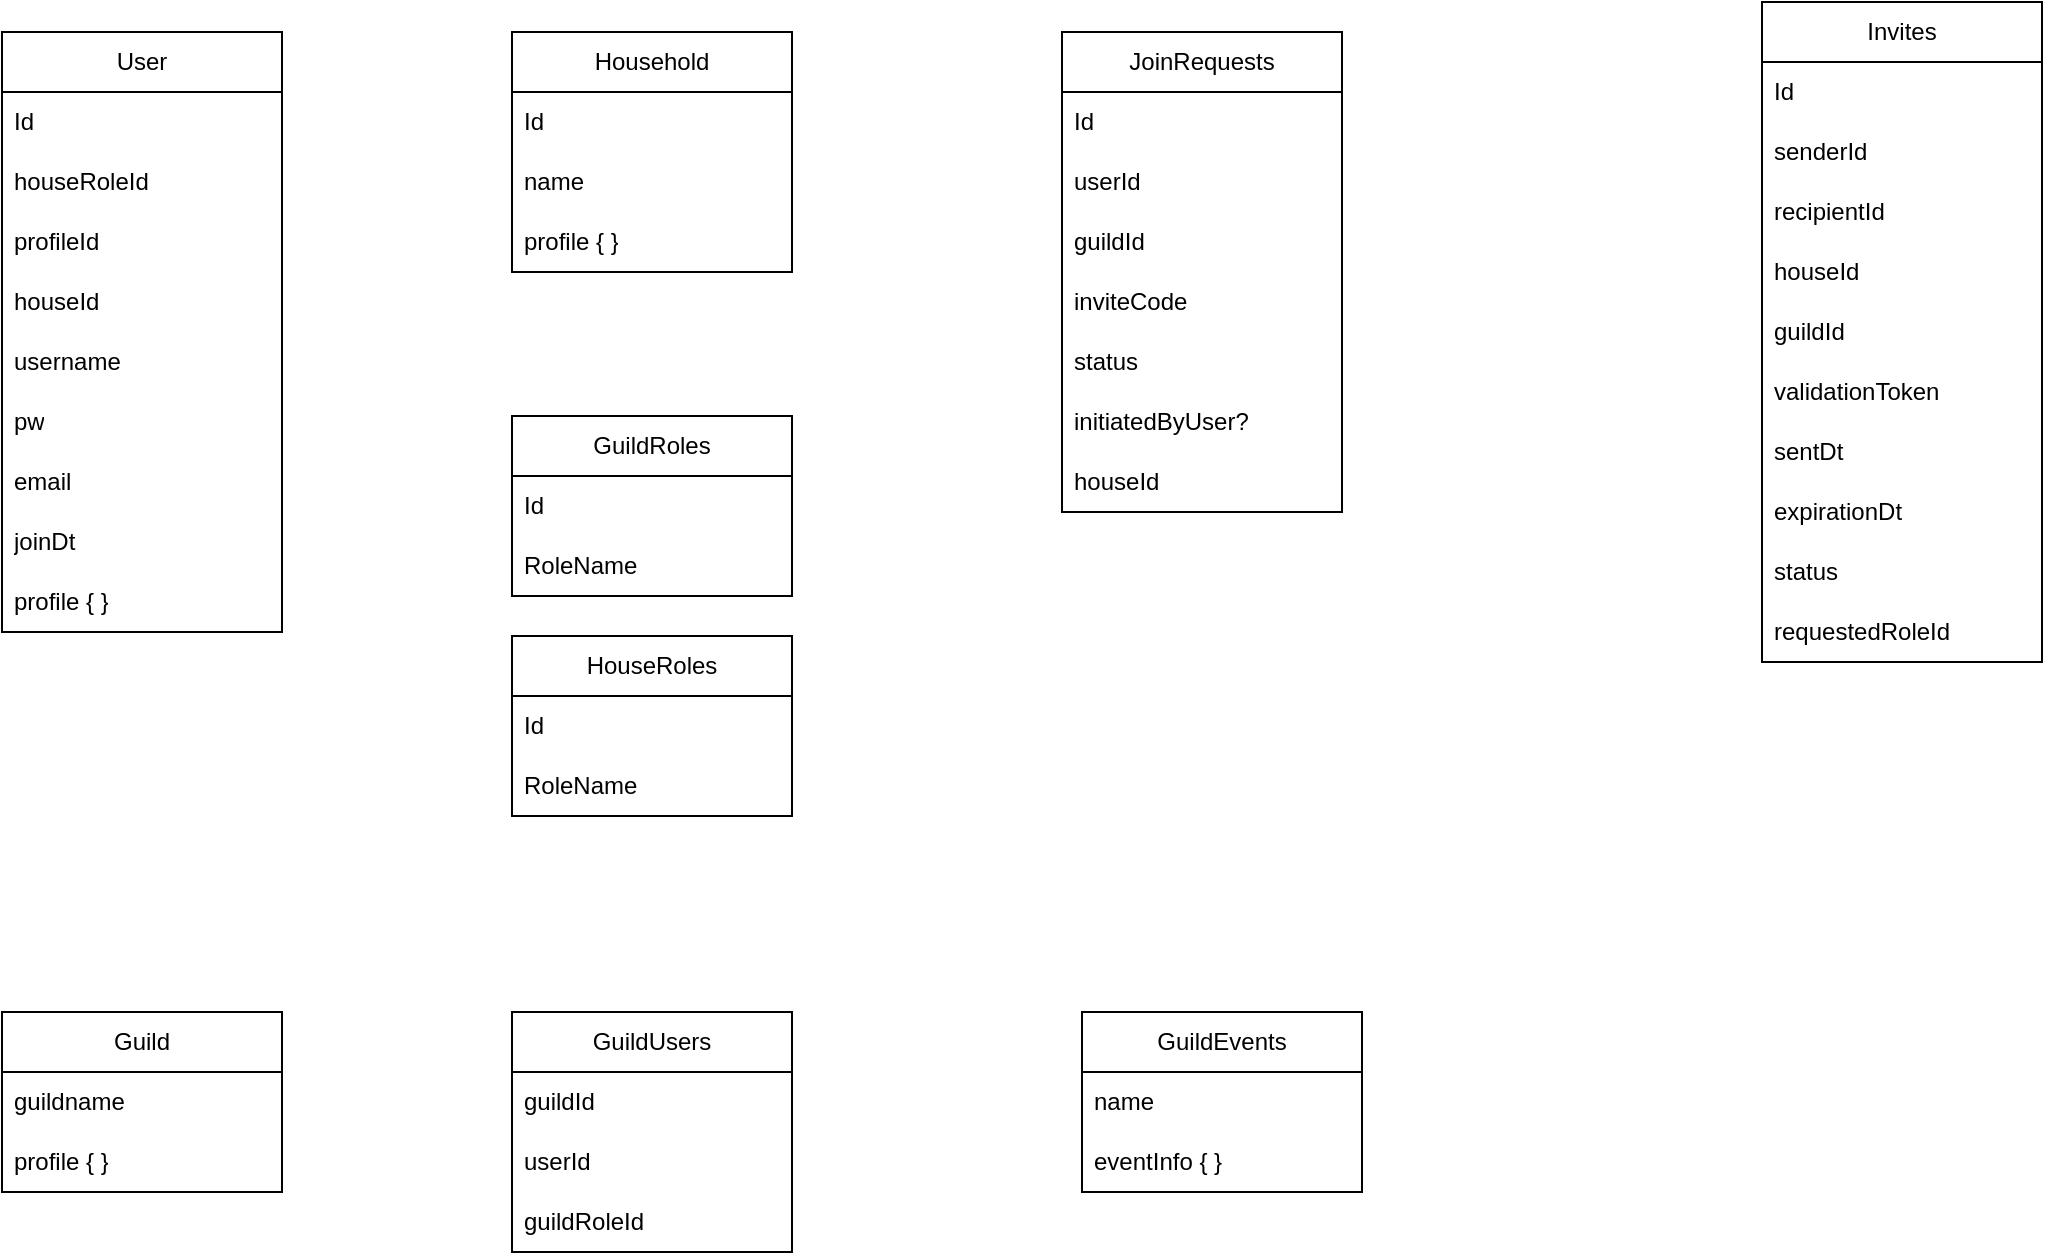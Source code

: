 <mxfile version="23.0.2" type="device">
  <diagram name="Page-1" id="X0s-m6jBx2qHv2Oh81oE">
    <mxGraphModel dx="1329" dy="1080" grid="1" gridSize="10" guides="1" tooltips="1" connect="1" arrows="1" fold="1" page="1" pageScale="1" pageWidth="850" pageHeight="1100" math="0" shadow="0">
      <root>
        <mxCell id="0" />
        <mxCell id="1" parent="0" />
        <mxCell id="xjD7mvp7fWhBBpH1s1Fi-1" value="User" style="swimlane;fontStyle=0;childLayout=stackLayout;horizontal=1;startSize=30;horizontalStack=0;resizeParent=1;resizeParentMax=0;resizeLast=0;collapsible=1;marginBottom=0;whiteSpace=wrap;html=1;" parent="1" vertex="1">
          <mxGeometry x="100" y="50" width="140" height="300" as="geometry" />
        </mxCell>
        <mxCell id="xjD7mvp7fWhBBpH1s1Fi-33" value="Id" style="text;strokeColor=none;fillColor=none;align=left;verticalAlign=middle;spacingLeft=4;spacingRight=4;overflow=hidden;points=[[0,0.5],[1,0.5]];portConstraint=eastwest;rotatable=0;whiteSpace=wrap;html=1;" parent="xjD7mvp7fWhBBpH1s1Fi-1" vertex="1">
          <mxGeometry y="30" width="140" height="30" as="geometry" />
        </mxCell>
        <mxCell id="xjD7mvp7fWhBBpH1s1Fi-27" value="houseRoleId" style="text;strokeColor=none;fillColor=none;align=left;verticalAlign=middle;spacingLeft=4;spacingRight=4;overflow=hidden;points=[[0,0.5],[1,0.5]];portConstraint=eastwest;rotatable=0;whiteSpace=wrap;html=1;" parent="xjD7mvp7fWhBBpH1s1Fi-1" vertex="1">
          <mxGeometry y="60" width="140" height="30" as="geometry" />
        </mxCell>
        <mxCell id="xjD7mvp7fWhBBpH1s1Fi-18" value="profileId" style="text;strokeColor=none;fillColor=none;align=left;verticalAlign=middle;spacingLeft=4;spacingRight=4;overflow=hidden;points=[[0,0.5],[1,0.5]];portConstraint=eastwest;rotatable=0;whiteSpace=wrap;html=1;" parent="xjD7mvp7fWhBBpH1s1Fi-1" vertex="1">
          <mxGeometry y="90" width="140" height="30" as="geometry" />
        </mxCell>
        <mxCell id="xjD7mvp7fWhBBpH1s1Fi-17" value="houseId" style="text;strokeColor=none;fillColor=none;align=left;verticalAlign=middle;spacingLeft=4;spacingRight=4;overflow=hidden;points=[[0,0.5],[1,0.5]];portConstraint=eastwest;rotatable=0;whiteSpace=wrap;html=1;" parent="xjD7mvp7fWhBBpH1s1Fi-1" vertex="1">
          <mxGeometry y="120" width="140" height="30" as="geometry" />
        </mxCell>
        <mxCell id="xjD7mvp7fWhBBpH1s1Fi-2" value="username" style="text;strokeColor=none;fillColor=none;align=left;verticalAlign=middle;spacingLeft=4;spacingRight=4;overflow=hidden;points=[[0,0.5],[1,0.5]];portConstraint=eastwest;rotatable=0;whiteSpace=wrap;html=1;" parent="xjD7mvp7fWhBBpH1s1Fi-1" vertex="1">
          <mxGeometry y="150" width="140" height="30" as="geometry" />
        </mxCell>
        <mxCell id="xjD7mvp7fWhBBpH1s1Fi-4" value="pw" style="text;strokeColor=none;fillColor=none;align=left;verticalAlign=middle;spacingLeft=4;spacingRight=4;overflow=hidden;points=[[0,0.5],[1,0.5]];portConstraint=eastwest;rotatable=0;whiteSpace=wrap;html=1;" parent="xjD7mvp7fWhBBpH1s1Fi-1" vertex="1">
          <mxGeometry y="180" width="140" height="30" as="geometry" />
        </mxCell>
        <mxCell id="xjD7mvp7fWhBBpH1s1Fi-3" value="email" style="text;strokeColor=none;fillColor=none;align=left;verticalAlign=middle;spacingLeft=4;spacingRight=4;overflow=hidden;points=[[0,0.5],[1,0.5]];portConstraint=eastwest;rotatable=0;whiteSpace=wrap;html=1;" parent="xjD7mvp7fWhBBpH1s1Fi-1" vertex="1">
          <mxGeometry y="210" width="140" height="30" as="geometry" />
        </mxCell>
        <mxCell id="xjD7mvp7fWhBBpH1s1Fi-40" value="joinDt&lt;br&gt;" style="text;strokeColor=none;fillColor=none;align=left;verticalAlign=middle;spacingLeft=4;spacingRight=4;overflow=hidden;points=[[0,0.5],[1,0.5]];portConstraint=eastwest;rotatable=0;whiteSpace=wrap;html=1;" parent="xjD7mvp7fWhBBpH1s1Fi-1" vertex="1">
          <mxGeometry y="240" width="140" height="30" as="geometry" />
        </mxCell>
        <mxCell id="xjD7mvp7fWhBBpH1s1Fi-48" value="profile { }" style="text;strokeColor=none;fillColor=none;align=left;verticalAlign=middle;spacingLeft=4;spacingRight=4;overflow=hidden;points=[[0,0.5],[1,0.5]];portConstraint=eastwest;rotatable=0;whiteSpace=wrap;html=1;" parent="xjD7mvp7fWhBBpH1s1Fi-1" vertex="1">
          <mxGeometry y="270" width="140" height="30" as="geometry" />
        </mxCell>
        <mxCell id="xjD7mvp7fWhBBpH1s1Fi-5" value="Household" style="swimlane;fontStyle=0;childLayout=stackLayout;horizontal=1;startSize=30;horizontalStack=0;resizeParent=1;resizeParentMax=0;resizeLast=0;collapsible=1;marginBottom=0;whiteSpace=wrap;html=1;" parent="1" vertex="1">
          <mxGeometry x="355" y="50" width="140" height="120" as="geometry" />
        </mxCell>
        <mxCell id="xjD7mvp7fWhBBpH1s1Fi-7" value="Id" style="text;strokeColor=none;fillColor=none;align=left;verticalAlign=middle;spacingLeft=4;spacingRight=4;overflow=hidden;points=[[0,0.5],[1,0.5]];portConstraint=eastwest;rotatable=0;whiteSpace=wrap;html=1;" parent="xjD7mvp7fWhBBpH1s1Fi-5" vertex="1">
          <mxGeometry y="30" width="140" height="30" as="geometry" />
        </mxCell>
        <mxCell id="xjD7mvp7fWhBBpH1s1Fi-6" value="name" style="text;strokeColor=none;fillColor=none;align=left;verticalAlign=middle;spacingLeft=4;spacingRight=4;overflow=hidden;points=[[0,0.5],[1,0.5]];portConstraint=eastwest;rotatable=0;whiteSpace=wrap;html=1;" parent="xjD7mvp7fWhBBpH1s1Fi-5" vertex="1">
          <mxGeometry y="60" width="140" height="30" as="geometry" />
        </mxCell>
        <mxCell id="xjD7mvp7fWhBBpH1s1Fi-41" value="profile { }" style="text;strokeColor=none;fillColor=none;align=left;verticalAlign=middle;spacingLeft=4;spacingRight=4;overflow=hidden;points=[[0,0.5],[1,0.5]];portConstraint=eastwest;rotatable=0;whiteSpace=wrap;html=1;" parent="xjD7mvp7fWhBBpH1s1Fi-5" vertex="1">
          <mxGeometry y="90" width="140" height="30" as="geometry" />
        </mxCell>
        <mxCell id="xjD7mvp7fWhBBpH1s1Fi-9" value="Guild" style="swimlane;fontStyle=0;childLayout=stackLayout;horizontal=1;startSize=30;horizontalStack=0;resizeParent=1;resizeParentMax=0;resizeLast=0;collapsible=1;marginBottom=0;whiteSpace=wrap;html=1;" parent="1" vertex="1">
          <mxGeometry x="100" y="540" width="140" height="90" as="geometry" />
        </mxCell>
        <mxCell id="xjD7mvp7fWhBBpH1s1Fi-10" value="guildname" style="text;strokeColor=none;fillColor=none;align=left;verticalAlign=middle;spacingLeft=4;spacingRight=4;overflow=hidden;points=[[0,0.5],[1,0.5]];portConstraint=eastwest;rotatable=0;whiteSpace=wrap;html=1;" parent="xjD7mvp7fWhBBpH1s1Fi-9" vertex="1">
          <mxGeometry y="30" width="140" height="30" as="geometry" />
        </mxCell>
        <mxCell id="xjD7mvp7fWhBBpH1s1Fi-71" value="profile { }" style="text;strokeColor=none;fillColor=none;align=left;verticalAlign=middle;spacingLeft=4;spacingRight=4;overflow=hidden;points=[[0,0.5],[1,0.5]];portConstraint=eastwest;rotatable=0;whiteSpace=wrap;html=1;" parent="xjD7mvp7fWhBBpH1s1Fi-9" vertex="1">
          <mxGeometry y="60" width="140" height="30" as="geometry" />
        </mxCell>
        <mxCell id="xjD7mvp7fWhBBpH1s1Fi-28" value="HouseRoles" style="swimlane;fontStyle=0;childLayout=stackLayout;horizontal=1;startSize=30;horizontalStack=0;resizeParent=1;resizeParentMax=0;resizeLast=0;collapsible=1;marginBottom=0;whiteSpace=wrap;html=1;" parent="1" vertex="1">
          <mxGeometry x="355" y="352" width="140" height="90" as="geometry" />
        </mxCell>
        <mxCell id="xjD7mvp7fWhBBpH1s1Fi-29" value="Id" style="text;strokeColor=none;fillColor=none;align=left;verticalAlign=middle;spacingLeft=4;spacingRight=4;overflow=hidden;points=[[0,0.5],[1,0.5]];portConstraint=eastwest;rotatable=0;whiteSpace=wrap;html=1;" parent="xjD7mvp7fWhBBpH1s1Fi-28" vertex="1">
          <mxGeometry y="30" width="140" height="30" as="geometry" />
        </mxCell>
        <mxCell id="xjD7mvp7fWhBBpH1s1Fi-30" value="RoleName" style="text;strokeColor=none;fillColor=none;align=left;verticalAlign=middle;spacingLeft=4;spacingRight=4;overflow=hidden;points=[[0,0.5],[1,0.5]];portConstraint=eastwest;rotatable=0;whiteSpace=wrap;html=1;" parent="xjD7mvp7fWhBBpH1s1Fi-28" vertex="1">
          <mxGeometry y="60" width="140" height="30" as="geometry" />
        </mxCell>
        <mxCell id="xjD7mvp7fWhBBpH1s1Fi-34" value="GuildUsers" style="swimlane;fontStyle=0;childLayout=stackLayout;horizontal=1;startSize=30;horizontalStack=0;resizeParent=1;resizeParentMax=0;resizeLast=0;collapsible=1;marginBottom=0;whiteSpace=wrap;html=1;" parent="1" vertex="1">
          <mxGeometry x="355" y="540" width="140" height="120" as="geometry" />
        </mxCell>
        <mxCell id="xjD7mvp7fWhBBpH1s1Fi-35" value="guildId" style="text;strokeColor=none;fillColor=none;align=left;verticalAlign=middle;spacingLeft=4;spacingRight=4;overflow=hidden;points=[[0,0.5],[1,0.5]];portConstraint=eastwest;rotatable=0;whiteSpace=wrap;html=1;" parent="xjD7mvp7fWhBBpH1s1Fi-34" vertex="1">
          <mxGeometry y="30" width="140" height="30" as="geometry" />
        </mxCell>
        <mxCell id="xjD7mvp7fWhBBpH1s1Fi-36" value="userId" style="text;strokeColor=none;fillColor=none;align=left;verticalAlign=middle;spacingLeft=4;spacingRight=4;overflow=hidden;points=[[0,0.5],[1,0.5]];portConstraint=eastwest;rotatable=0;whiteSpace=wrap;html=1;" parent="xjD7mvp7fWhBBpH1s1Fi-34" vertex="1">
          <mxGeometry y="60" width="140" height="30" as="geometry" />
        </mxCell>
        <mxCell id="xjD7mvp7fWhBBpH1s1Fi-42" value="guildRoleId" style="text;strokeColor=none;fillColor=none;align=left;verticalAlign=middle;spacingLeft=4;spacingRight=4;overflow=hidden;points=[[0,0.5],[1,0.5]];portConstraint=eastwest;rotatable=0;whiteSpace=wrap;html=1;" parent="xjD7mvp7fWhBBpH1s1Fi-34" vertex="1">
          <mxGeometry y="90" width="140" height="30" as="geometry" />
        </mxCell>
        <mxCell id="xjD7mvp7fWhBBpH1s1Fi-45" value="GuildRoles" style="swimlane;fontStyle=0;childLayout=stackLayout;horizontal=1;startSize=30;horizontalStack=0;resizeParent=1;resizeParentMax=0;resizeLast=0;collapsible=1;marginBottom=0;whiteSpace=wrap;html=1;" parent="1" vertex="1">
          <mxGeometry x="355" y="242" width="140" height="90" as="geometry" />
        </mxCell>
        <mxCell id="xjD7mvp7fWhBBpH1s1Fi-46" value="Id" style="text;strokeColor=none;fillColor=none;align=left;verticalAlign=middle;spacingLeft=4;spacingRight=4;overflow=hidden;points=[[0,0.5],[1,0.5]];portConstraint=eastwest;rotatable=0;whiteSpace=wrap;html=1;" parent="xjD7mvp7fWhBBpH1s1Fi-45" vertex="1">
          <mxGeometry y="30" width="140" height="30" as="geometry" />
        </mxCell>
        <mxCell id="xjD7mvp7fWhBBpH1s1Fi-47" value="RoleName" style="text;strokeColor=none;fillColor=none;align=left;verticalAlign=middle;spacingLeft=4;spacingRight=4;overflow=hidden;points=[[0,0.5],[1,0.5]];portConstraint=eastwest;rotatable=0;whiteSpace=wrap;html=1;" parent="xjD7mvp7fWhBBpH1s1Fi-45" vertex="1">
          <mxGeometry y="60" width="140" height="30" as="geometry" />
        </mxCell>
        <mxCell id="xjD7mvp7fWhBBpH1s1Fi-50" value="Invites" style="swimlane;fontStyle=0;childLayout=stackLayout;horizontal=1;startSize=30;horizontalStack=0;resizeParent=1;resizeParentMax=0;resizeLast=0;collapsible=1;marginBottom=0;whiteSpace=wrap;html=1;" parent="1" vertex="1">
          <mxGeometry x="980" y="35" width="140" height="330" as="geometry" />
        </mxCell>
        <mxCell id="xjD7mvp7fWhBBpH1s1Fi-51" value="Id" style="text;strokeColor=none;fillColor=none;align=left;verticalAlign=middle;spacingLeft=4;spacingRight=4;overflow=hidden;points=[[0,0.5],[1,0.5]];portConstraint=eastwest;rotatable=0;whiteSpace=wrap;html=1;" parent="xjD7mvp7fWhBBpH1s1Fi-50" vertex="1">
          <mxGeometry y="30" width="140" height="30" as="geometry" />
        </mxCell>
        <mxCell id="xjD7mvp7fWhBBpH1s1Fi-52" value="senderId" style="text;strokeColor=none;fillColor=none;align=left;verticalAlign=middle;spacingLeft=4;spacingRight=4;overflow=hidden;points=[[0,0.5],[1,0.5]];portConstraint=eastwest;rotatable=0;whiteSpace=wrap;html=1;" parent="xjD7mvp7fWhBBpH1s1Fi-50" vertex="1">
          <mxGeometry y="60" width="140" height="30" as="geometry" />
        </mxCell>
        <mxCell id="xjD7mvp7fWhBBpH1s1Fi-53" value="recipientId" style="text;strokeColor=none;fillColor=none;align=left;verticalAlign=middle;spacingLeft=4;spacingRight=4;overflow=hidden;points=[[0,0.5],[1,0.5]];portConstraint=eastwest;rotatable=0;whiteSpace=wrap;html=1;" parent="xjD7mvp7fWhBBpH1s1Fi-50" vertex="1">
          <mxGeometry y="90" width="140" height="30" as="geometry" />
        </mxCell>
        <mxCell id="xjD7mvp7fWhBBpH1s1Fi-58" value="houseId" style="text;strokeColor=none;fillColor=none;align=left;verticalAlign=middle;spacingLeft=4;spacingRight=4;overflow=hidden;points=[[0,0.5],[1,0.5]];portConstraint=eastwest;rotatable=0;whiteSpace=wrap;html=1;" parent="xjD7mvp7fWhBBpH1s1Fi-50" vertex="1">
          <mxGeometry y="120" width="140" height="30" as="geometry" />
        </mxCell>
        <mxCell id="xjD7mvp7fWhBBpH1s1Fi-66" value="guildId" style="text;strokeColor=none;fillColor=none;align=left;verticalAlign=middle;spacingLeft=4;spacingRight=4;overflow=hidden;points=[[0,0.5],[1,0.5]];portConstraint=eastwest;rotatable=0;whiteSpace=wrap;html=1;" parent="xjD7mvp7fWhBBpH1s1Fi-50" vertex="1">
          <mxGeometry y="150" width="140" height="30" as="geometry" />
        </mxCell>
        <mxCell id="xjD7mvp7fWhBBpH1s1Fi-64" value="validationToken" style="text;strokeColor=none;fillColor=none;align=left;verticalAlign=middle;spacingLeft=4;spacingRight=4;overflow=hidden;points=[[0,0.5],[1,0.5]];portConstraint=eastwest;rotatable=0;whiteSpace=wrap;html=1;" parent="xjD7mvp7fWhBBpH1s1Fi-50" vertex="1">
          <mxGeometry y="180" width="140" height="30" as="geometry" />
        </mxCell>
        <mxCell id="xjD7mvp7fWhBBpH1s1Fi-60" value="sentDt" style="text;strokeColor=none;fillColor=none;align=left;verticalAlign=middle;spacingLeft=4;spacingRight=4;overflow=hidden;points=[[0,0.5],[1,0.5]];portConstraint=eastwest;rotatable=0;whiteSpace=wrap;html=1;" parent="xjD7mvp7fWhBBpH1s1Fi-50" vertex="1">
          <mxGeometry y="210" width="140" height="30" as="geometry" />
        </mxCell>
        <mxCell id="xjD7mvp7fWhBBpH1s1Fi-67" value="expirationDt" style="text;strokeColor=none;fillColor=none;align=left;verticalAlign=middle;spacingLeft=4;spacingRight=4;overflow=hidden;points=[[0,0.5],[1,0.5]];portConstraint=eastwest;rotatable=0;whiteSpace=wrap;html=1;" parent="xjD7mvp7fWhBBpH1s1Fi-50" vertex="1">
          <mxGeometry y="240" width="140" height="30" as="geometry" />
        </mxCell>
        <mxCell id="xjD7mvp7fWhBBpH1s1Fi-61" value="status" style="text;strokeColor=none;fillColor=none;align=left;verticalAlign=middle;spacingLeft=4;spacingRight=4;overflow=hidden;points=[[0,0.5],[1,0.5]];portConstraint=eastwest;rotatable=0;whiteSpace=wrap;html=1;" parent="xjD7mvp7fWhBBpH1s1Fi-50" vertex="1">
          <mxGeometry y="270" width="140" height="30" as="geometry" />
        </mxCell>
        <mxCell id="xjD7mvp7fWhBBpH1s1Fi-68" value="requestedRoleId" style="text;strokeColor=none;fillColor=none;align=left;verticalAlign=middle;spacingLeft=4;spacingRight=4;overflow=hidden;points=[[0,0.5],[1,0.5]];portConstraint=eastwest;rotatable=0;whiteSpace=wrap;html=1;" parent="xjD7mvp7fWhBBpH1s1Fi-50" vertex="1">
          <mxGeometry y="300" width="140" height="30" as="geometry" />
        </mxCell>
        <mxCell id="xjD7mvp7fWhBBpH1s1Fi-72" value="GuildEvents" style="swimlane;fontStyle=0;childLayout=stackLayout;horizontal=1;startSize=30;horizontalStack=0;resizeParent=1;resizeParentMax=0;resizeLast=0;collapsible=1;marginBottom=0;whiteSpace=wrap;html=1;" parent="1" vertex="1">
          <mxGeometry x="640" y="540" width="140" height="90" as="geometry" />
        </mxCell>
        <mxCell id="xjD7mvp7fWhBBpH1s1Fi-73" value="name" style="text;strokeColor=none;fillColor=none;align=left;verticalAlign=middle;spacingLeft=4;spacingRight=4;overflow=hidden;points=[[0,0.5],[1,0.5]];portConstraint=eastwest;rotatable=0;whiteSpace=wrap;html=1;" parent="xjD7mvp7fWhBBpH1s1Fi-72" vertex="1">
          <mxGeometry y="30" width="140" height="30" as="geometry" />
        </mxCell>
        <mxCell id="xjD7mvp7fWhBBpH1s1Fi-74" value="eventInfo { }" style="text;strokeColor=none;fillColor=none;align=left;verticalAlign=middle;spacingLeft=4;spacingRight=4;overflow=hidden;points=[[0,0.5],[1,0.5]];portConstraint=eastwest;rotatable=0;whiteSpace=wrap;html=1;" parent="xjD7mvp7fWhBBpH1s1Fi-72" vertex="1">
          <mxGeometry y="60" width="140" height="30" as="geometry" />
        </mxCell>
        <mxCell id="zw6DzKd25NZ7ZgGuWX3a-1" value="JoinRequests" style="swimlane;fontStyle=0;childLayout=stackLayout;horizontal=1;startSize=30;horizontalStack=0;resizeParent=1;resizeParentMax=0;resizeLast=0;collapsible=1;marginBottom=0;whiteSpace=wrap;html=1;" vertex="1" parent="1">
          <mxGeometry x="630" y="50" width="140" height="240" as="geometry" />
        </mxCell>
        <mxCell id="zw6DzKd25NZ7ZgGuWX3a-2" value="Id" style="text;strokeColor=none;fillColor=none;align=left;verticalAlign=middle;spacingLeft=4;spacingRight=4;overflow=hidden;points=[[0,0.5],[1,0.5]];portConstraint=eastwest;rotatable=0;whiteSpace=wrap;html=1;" vertex="1" parent="zw6DzKd25NZ7ZgGuWX3a-1">
          <mxGeometry y="30" width="140" height="30" as="geometry" />
        </mxCell>
        <mxCell id="zw6DzKd25NZ7ZgGuWX3a-4" value="userId" style="text;strokeColor=none;fillColor=none;align=left;verticalAlign=middle;spacingLeft=4;spacingRight=4;overflow=hidden;points=[[0,0.5],[1,0.5]];portConstraint=eastwest;rotatable=0;whiteSpace=wrap;html=1;" vertex="1" parent="zw6DzKd25NZ7ZgGuWX3a-1">
          <mxGeometry y="60" width="140" height="30" as="geometry" />
        </mxCell>
        <mxCell id="zw6DzKd25NZ7ZgGuWX3a-6" value="guildId" style="text;strokeColor=none;fillColor=none;align=left;verticalAlign=middle;spacingLeft=4;spacingRight=4;overflow=hidden;points=[[0,0.5],[1,0.5]];portConstraint=eastwest;rotatable=0;whiteSpace=wrap;html=1;" vertex="1" parent="zw6DzKd25NZ7ZgGuWX3a-1">
          <mxGeometry y="90" width="140" height="30" as="geometry" />
        </mxCell>
        <mxCell id="zw6DzKd25NZ7ZgGuWX3a-7" value="inviteCode" style="text;strokeColor=none;fillColor=none;align=left;verticalAlign=middle;spacingLeft=4;spacingRight=4;overflow=hidden;points=[[0,0.5],[1,0.5]];portConstraint=eastwest;rotatable=0;whiteSpace=wrap;html=1;" vertex="1" parent="zw6DzKd25NZ7ZgGuWX3a-1">
          <mxGeometry y="120" width="140" height="30" as="geometry" />
        </mxCell>
        <mxCell id="zw6DzKd25NZ7ZgGuWX3a-10" value="status" style="text;strokeColor=none;fillColor=none;align=left;verticalAlign=middle;spacingLeft=4;spacingRight=4;overflow=hidden;points=[[0,0.5],[1,0.5]];portConstraint=eastwest;rotatable=0;whiteSpace=wrap;html=1;" vertex="1" parent="zw6DzKd25NZ7ZgGuWX3a-1">
          <mxGeometry y="150" width="140" height="30" as="geometry" />
        </mxCell>
        <mxCell id="zw6DzKd25NZ7ZgGuWX3a-13" value="initiatedByUser?" style="text;strokeColor=none;fillColor=none;align=left;verticalAlign=middle;spacingLeft=4;spacingRight=4;overflow=hidden;points=[[0,0.5],[1,0.5]];portConstraint=eastwest;rotatable=0;whiteSpace=wrap;html=1;" vertex="1" parent="zw6DzKd25NZ7ZgGuWX3a-1">
          <mxGeometry y="180" width="140" height="30" as="geometry" />
        </mxCell>
        <mxCell id="zw6DzKd25NZ7ZgGuWX3a-5" value="houseId" style="text;strokeColor=none;fillColor=none;align=left;verticalAlign=middle;spacingLeft=4;spacingRight=4;overflow=hidden;points=[[0,0.5],[1,0.5]];portConstraint=eastwest;rotatable=0;whiteSpace=wrap;html=1;" vertex="1" parent="zw6DzKd25NZ7ZgGuWX3a-1">
          <mxGeometry y="210" width="140" height="30" as="geometry" />
        </mxCell>
      </root>
    </mxGraphModel>
  </diagram>
</mxfile>
